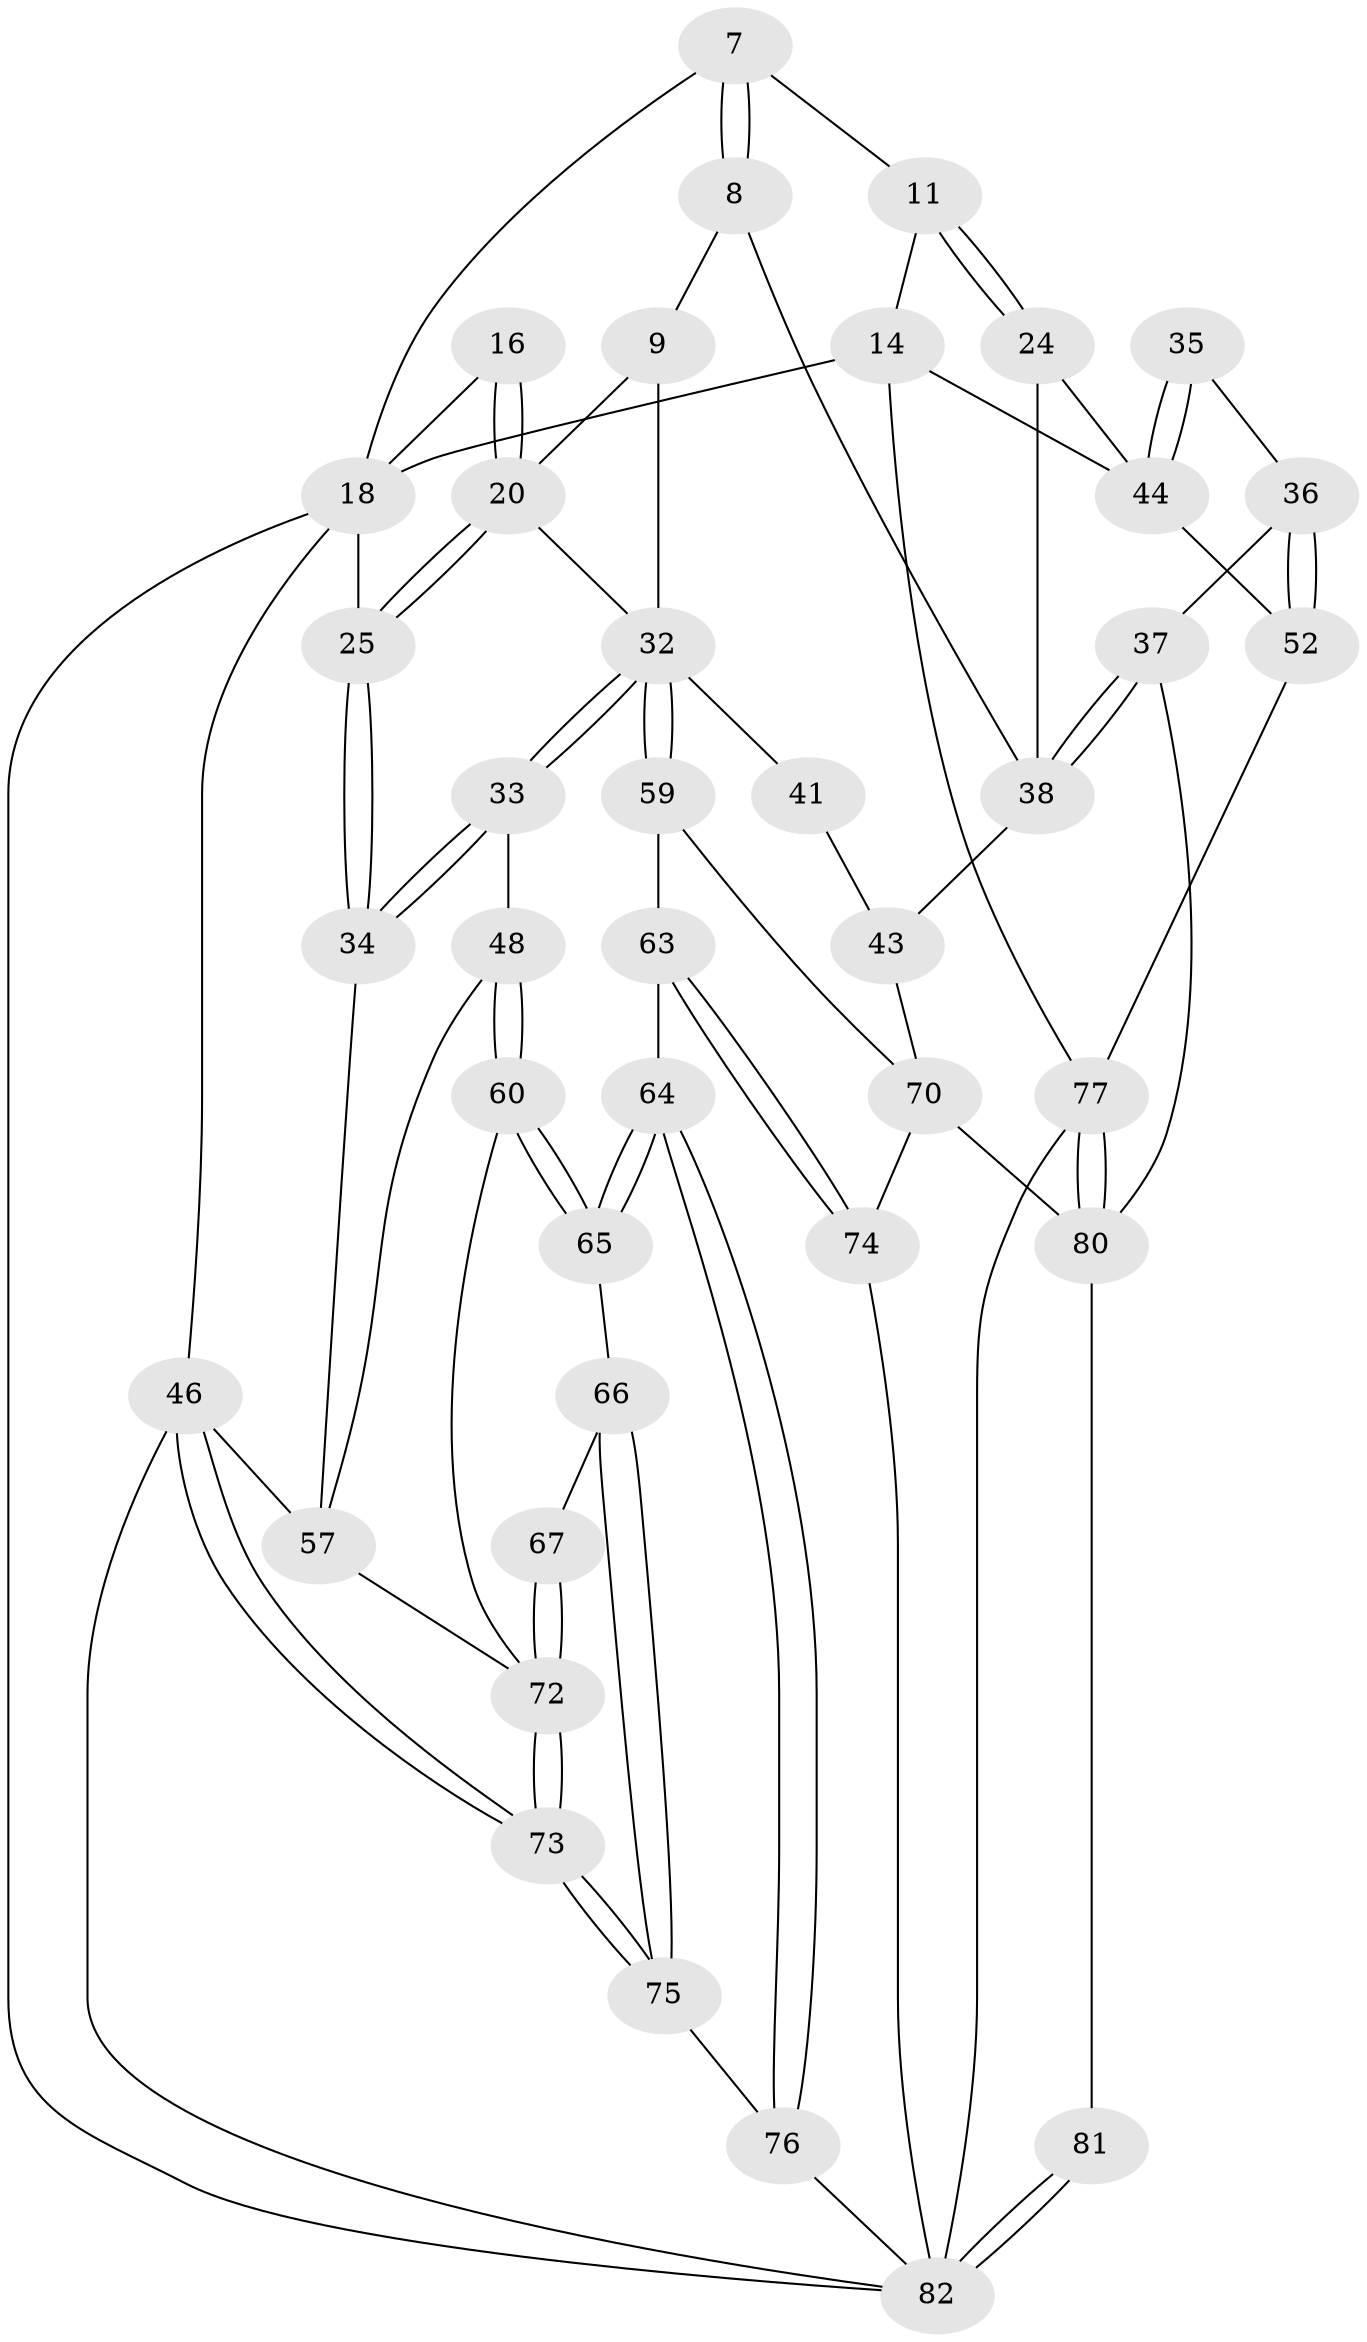 // original degree distribution, {3: 0.024390243902439025, 4: 0.21951219512195122, 5: 0.5609756097560976, 6: 0.1951219512195122}
// Generated by graph-tools (version 1.1) at 2025/01/03/09/25 05:01:01]
// undirected, 41 vertices, 91 edges
graph export_dot {
graph [start="1"]
  node [color=gray90,style=filled];
  7 [pos="+0.6092626947545893+0.19178085507529372",super="+1"];
  8 [pos="+0.5978551463308114+0.21456188168876422"];
  9 [pos="+0.5637248401607848+0.22068361618024565"];
  11 [pos="+0.680643820184031+0.16301635003447934"];
  14 [pos="+1+0",super="+12"];
  16 [pos="+0.22511964004147975+0.15144617456941808",super="+5"];
  18 [pos="+0+0.05045914767978193",super="+15+3+17"];
  20 [pos="+0.31030694749781734+0.2947039785177576",super="+19+13+10"];
  24 [pos="+0.8777307731746891+0.3184109432422832"];
  25 [pos="+0.21837881571159504+0.3592707990185676"];
  32 [pos="+0.32755676735987166+0.6069905986062086",super="+31+30"];
  33 [pos="+0.29935104538139046+0.6017795057947036"];
  34 [pos="+0.1974523357377971+0.4076377029281717"];
  35 [pos="+0.8997594696785498+0.5186485446533333"];
  36 [pos="+0.8648034454327437+0.5642184421511662"];
  37 [pos="+0.8260340655965316+0.5825391346805218"];
  38 [pos="+0.7239021218676351+0.4610622413584946",super="+26+27"];
  41 [pos="+0.4170069015529824+0.5879833265379716",super="+29"];
  43 [pos="+0.5727997970790895+0.6163718897214021",super="+42"];
  44 [pos="+1+0.49160194444295496",super="+22+23"];
  46 [pos="+0+1",super="+45+40"];
  48 [pos="+0.2630482366380879+0.6195415974122788"];
  52 [pos="+1+0.719120823456997",super="+51"];
  57 [pos="+0.00808921330497824+0.6937478740262917",super="+49"];
  59 [pos="+0.35473131355121446+0.700599686980524"];
  60 [pos="+0.20563222391872135+0.7500544973750518"];
  63 [pos="+0.35643704784514146+0.7477793158903154"];
  64 [pos="+0.25708304812995403+0.8615058873140357"];
  65 [pos="+0.21633649950270653+0.8406467863805029"];
  66 [pos="+0.2127941337630746+0.8422009635574533"];
  67 [pos="+0.15039121573893005+0.8440441800505238"];
  70 [pos="+0.5721106173179683+0.862132711875791",super="+58+55"];
  72 [pos="+0.09494383090987664+0.8748565312156824",super="+62+61"];
  73 [pos="+0.05629738473134156+0.9739325122195096"];
  74 [pos="+0.4144520390509582+0.8786685926931137"];
  75 [pos="+0.1558798910815086+0.9452542187646931"];
  76 [pos="+0.29267811840736785+0.9500794361355265"];
  77 [pos="+1+1",super="+50+71"];
  80 [pos="+0.5956567656121156+1",super="+69+68+54"];
  81 [pos="+0.5940730762006781+1"];
  82 [pos="+0.29896794312958175+1",super="+47+79+78"];
  7 -- 8;
  7 -- 8;
  7 -- 11;
  7 -- 18;
  8 -- 9;
  8 -- 38;
  9 -- 32;
  9 -- 20;
  11 -- 24;
  11 -- 24;
  11 -- 14;
  14 -- 44;
  14 -- 18 [weight=2];
  14 -- 77;
  16 -- 20 [weight=3];
  16 -- 20;
  16 -- 18 [weight=2];
  18 -- 82;
  18 -- 46;
  18 -- 25;
  20 -- 25;
  20 -- 25;
  20 -- 32;
  24 -- 44;
  24 -- 38;
  25 -- 34;
  25 -- 34;
  32 -- 33;
  32 -- 33;
  32 -- 59;
  32 -- 59;
  32 -- 41 [weight=2];
  33 -- 34;
  33 -- 34;
  33 -- 48;
  34 -- 57;
  35 -- 36;
  35 -- 44 [weight=2];
  35 -- 44;
  36 -- 37;
  36 -- 52;
  36 -- 52;
  37 -- 38;
  37 -- 38;
  37 -- 80;
  38 -- 43 [weight=2];
  41 -- 43 [weight=2];
  43 -- 70;
  44 -- 52;
  46 -- 73;
  46 -- 73;
  46 -- 82;
  46 -- 57 [weight=2];
  48 -- 60;
  48 -- 60;
  48 -- 57;
  52 -- 77 [weight=2];
  57 -- 72;
  59 -- 63;
  59 -- 70;
  60 -- 65;
  60 -- 65;
  60 -- 72;
  63 -- 64;
  63 -- 74;
  63 -- 74;
  64 -- 65;
  64 -- 65;
  64 -- 76;
  64 -- 76;
  65 -- 66;
  66 -- 67;
  66 -- 75;
  66 -- 75;
  67 -- 72 [weight=2];
  67 -- 72;
  70 -- 74;
  70 -- 80 [weight=2];
  72 -- 73;
  72 -- 73;
  73 -- 75;
  73 -- 75;
  74 -- 82;
  75 -- 76;
  76 -- 82;
  77 -- 80 [weight=3];
  77 -- 80;
  77 -- 82;
  80 -- 81;
  81 -- 82 [weight=2];
  81 -- 82;
}
